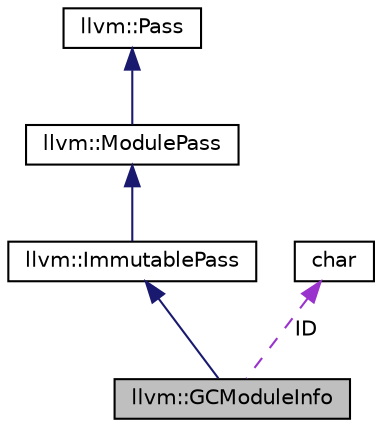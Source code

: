 digraph "llvm::GCModuleInfo"
{
 // LATEX_PDF_SIZE
  bgcolor="transparent";
  edge [fontname="Helvetica",fontsize="10",labelfontname="Helvetica",labelfontsize="10"];
  node [fontname="Helvetica",fontsize="10",shape="box"];
  Node1 [label="llvm::GCModuleInfo",height=0.2,width=0.4,color="black", fillcolor="grey75", style="filled", fontcolor="black",tooltip="An analysis pass which caches information about the entire Module."];
  Node2 -> Node1 [dir="back",color="midnightblue",fontsize="10",style="solid",fontname="Helvetica"];
  Node2 [label="llvm::ImmutablePass",height=0.2,width=0.4,color="black",URL="$classllvm_1_1ImmutablePass.html",tooltip="ImmutablePass class - This class is used to provide information that does not need to be run."];
  Node3 -> Node2 [dir="back",color="midnightblue",fontsize="10",style="solid",fontname="Helvetica"];
  Node3 [label="llvm::ModulePass",height=0.2,width=0.4,color="black",URL="$classllvm_1_1ModulePass.html",tooltip="ModulePass class - This class is used to implement unstructured interprocedural optimizations and ana..."];
  Node4 -> Node3 [dir="back",color="midnightblue",fontsize="10",style="solid",fontname="Helvetica"];
  Node4 [label="llvm::Pass",height=0.2,width=0.4,color="black",URL="$classllvm_1_1Pass.html",tooltip="Pass interface - Implemented by all 'passes'."];
  Node5 -> Node1 [dir="back",color="darkorchid3",fontsize="10",style="dashed",label=" ID" ,fontname="Helvetica"];
  Node5 [label="char",height=0.2,width=0.4,color="black",URL="$classchar.html",tooltip=" "];
}

